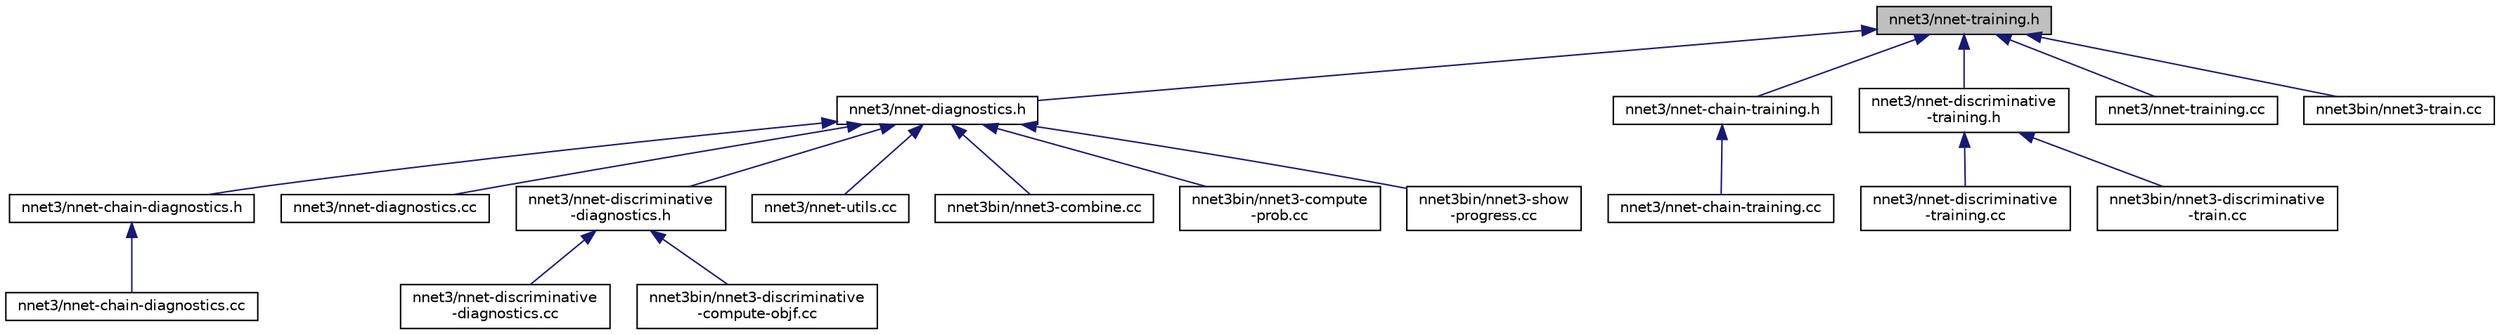 digraph "nnet3/nnet-training.h"
{
  edge [fontname="Helvetica",fontsize="10",labelfontname="Helvetica",labelfontsize="10"];
  node [fontname="Helvetica",fontsize="10",shape=record];
  Node112 [label="nnet3/nnet-training.h",height=0.2,width=0.4,color="black", fillcolor="grey75", style="filled", fontcolor="black"];
  Node112 -> Node113 [dir="back",color="midnightblue",fontsize="10",style="solid",fontname="Helvetica"];
  Node113 [label="nnet3/nnet-diagnostics.h",height=0.2,width=0.4,color="black", fillcolor="white", style="filled",URL="$nnet-diagnostics_8h.html"];
  Node113 -> Node114 [dir="back",color="midnightblue",fontsize="10",style="solid",fontname="Helvetica"];
  Node114 [label="nnet3/nnet-chain-diagnostics.h",height=0.2,width=0.4,color="black", fillcolor="white", style="filled",URL="$nnet-chain-diagnostics_8h.html"];
  Node114 -> Node115 [dir="back",color="midnightblue",fontsize="10",style="solid",fontname="Helvetica"];
  Node115 [label="nnet3/nnet-chain-diagnostics.cc",height=0.2,width=0.4,color="black", fillcolor="white", style="filled",URL="$nnet-chain-diagnostics_8cc.html"];
  Node113 -> Node116 [dir="back",color="midnightblue",fontsize="10",style="solid",fontname="Helvetica"];
  Node116 [label="nnet3/nnet-diagnostics.cc",height=0.2,width=0.4,color="black", fillcolor="white", style="filled",URL="$nnet-diagnostics_8cc.html"];
  Node113 -> Node117 [dir="back",color="midnightblue",fontsize="10",style="solid",fontname="Helvetica"];
  Node117 [label="nnet3/nnet-discriminative\l-diagnostics.h",height=0.2,width=0.4,color="black", fillcolor="white", style="filled",URL="$nnet-discriminative-diagnostics_8h.html"];
  Node117 -> Node118 [dir="back",color="midnightblue",fontsize="10",style="solid",fontname="Helvetica"];
  Node118 [label="nnet3/nnet-discriminative\l-diagnostics.cc",height=0.2,width=0.4,color="black", fillcolor="white", style="filled",URL="$nnet-discriminative-diagnostics_8cc.html"];
  Node117 -> Node119 [dir="back",color="midnightblue",fontsize="10",style="solid",fontname="Helvetica"];
  Node119 [label="nnet3bin/nnet3-discriminative\l-compute-objf.cc",height=0.2,width=0.4,color="black", fillcolor="white", style="filled",URL="$nnet3-discriminative-compute-objf_8cc.html"];
  Node113 -> Node120 [dir="back",color="midnightblue",fontsize="10",style="solid",fontname="Helvetica"];
  Node120 [label="nnet3/nnet-utils.cc",height=0.2,width=0.4,color="black", fillcolor="white", style="filled",URL="$nnet-utils_8cc.html"];
  Node113 -> Node121 [dir="back",color="midnightblue",fontsize="10",style="solid",fontname="Helvetica"];
  Node121 [label="nnet3bin/nnet3-combine.cc",height=0.2,width=0.4,color="black", fillcolor="white", style="filled",URL="$nnet3-combine_8cc.html"];
  Node113 -> Node122 [dir="back",color="midnightblue",fontsize="10",style="solid",fontname="Helvetica"];
  Node122 [label="nnet3bin/nnet3-compute\l-prob.cc",height=0.2,width=0.4,color="black", fillcolor="white", style="filled",URL="$nnet3-compute-prob_8cc.html"];
  Node113 -> Node123 [dir="back",color="midnightblue",fontsize="10",style="solid",fontname="Helvetica"];
  Node123 [label="nnet3bin/nnet3-show\l-progress.cc",height=0.2,width=0.4,color="black", fillcolor="white", style="filled",URL="$nnet3-show-progress_8cc.html"];
  Node112 -> Node124 [dir="back",color="midnightblue",fontsize="10",style="solid",fontname="Helvetica"];
  Node124 [label="nnet3/nnet-chain-training.h",height=0.2,width=0.4,color="black", fillcolor="white", style="filled",URL="$nnet-chain-training_8h.html"];
  Node124 -> Node125 [dir="back",color="midnightblue",fontsize="10",style="solid",fontname="Helvetica"];
  Node125 [label="nnet3/nnet-chain-training.cc",height=0.2,width=0.4,color="black", fillcolor="white", style="filled",URL="$nnet-chain-training_8cc.html"];
  Node112 -> Node126 [dir="back",color="midnightblue",fontsize="10",style="solid",fontname="Helvetica"];
  Node126 [label="nnet3/nnet-discriminative\l-training.h",height=0.2,width=0.4,color="black", fillcolor="white", style="filled",URL="$nnet-discriminative-training_8h.html"];
  Node126 -> Node127 [dir="back",color="midnightblue",fontsize="10",style="solid",fontname="Helvetica"];
  Node127 [label="nnet3/nnet-discriminative\l-training.cc",height=0.2,width=0.4,color="black", fillcolor="white", style="filled",URL="$nnet-discriminative-training_8cc.html"];
  Node126 -> Node128 [dir="back",color="midnightblue",fontsize="10",style="solid",fontname="Helvetica"];
  Node128 [label="nnet3bin/nnet3-discriminative\l-train.cc",height=0.2,width=0.4,color="black", fillcolor="white", style="filled",URL="$nnet3-discriminative-train_8cc.html"];
  Node112 -> Node129 [dir="back",color="midnightblue",fontsize="10",style="solid",fontname="Helvetica"];
  Node129 [label="nnet3/nnet-training.cc",height=0.2,width=0.4,color="black", fillcolor="white", style="filled",URL="$nnet-training_8cc.html"];
  Node112 -> Node130 [dir="back",color="midnightblue",fontsize="10",style="solid",fontname="Helvetica"];
  Node130 [label="nnet3bin/nnet3-train.cc",height=0.2,width=0.4,color="black", fillcolor="white", style="filled",URL="$nnet3-train_8cc.html"];
}
